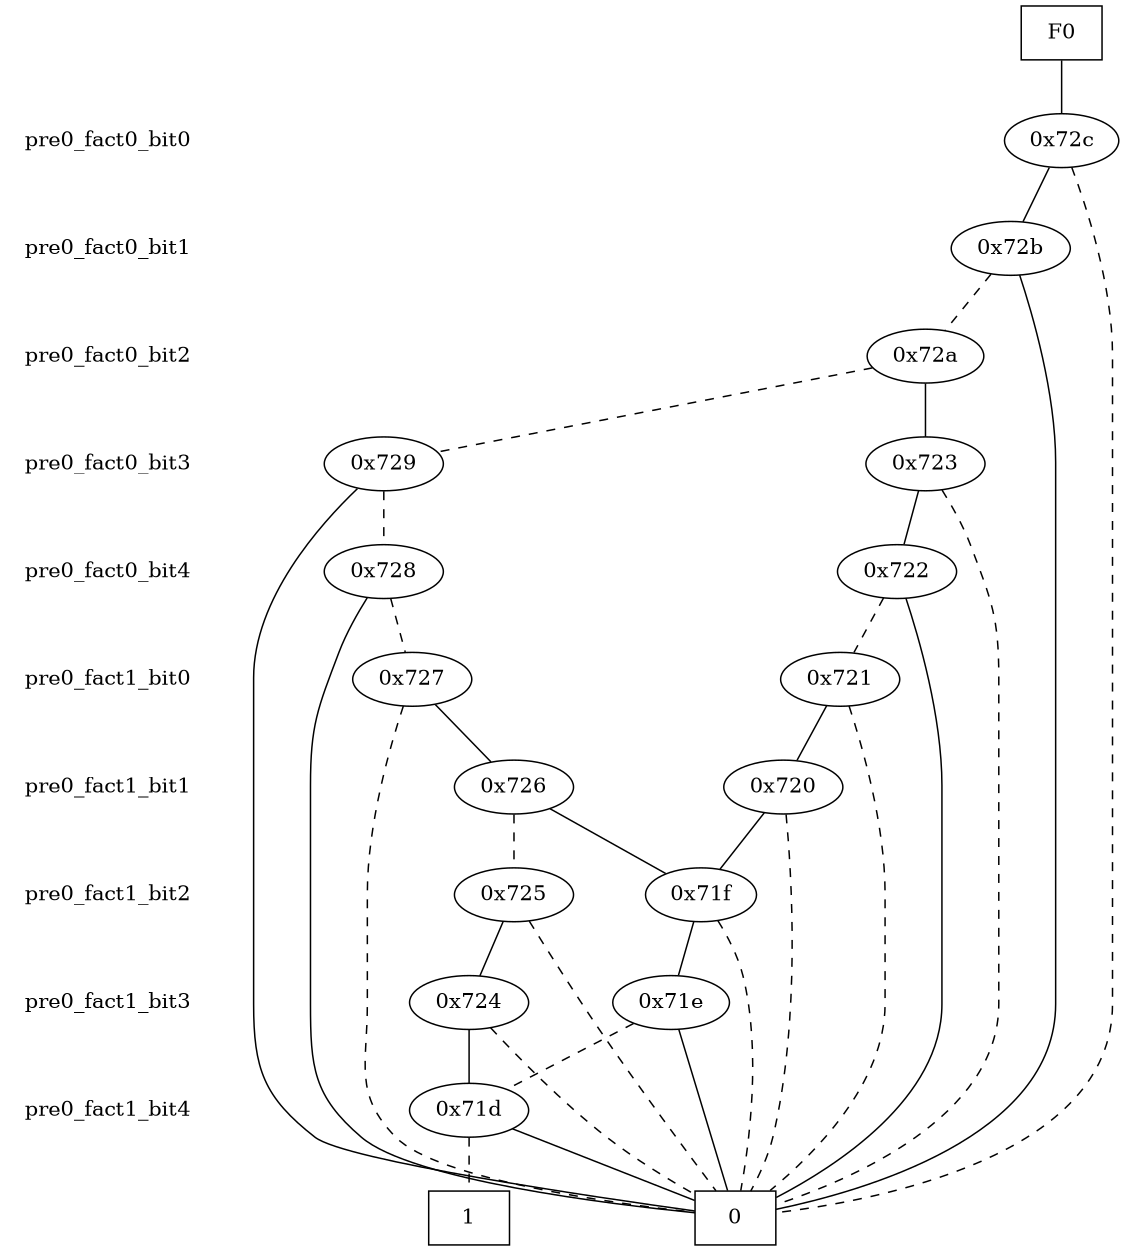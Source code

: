 digraph "DD" {
size = "7.5,10"
center = true;
edge [dir = none];
{ node [shape = plaintext];
  edge [style = invis];
  "CONST NODES" [style = invis];
" pre0_fact0_bit0 " -> " pre0_fact0_bit1 " -> " pre0_fact0_bit2 " -> " pre0_fact0_bit3 " -> " pre0_fact0_bit4 " -> " pre0_fact1_bit0 " -> " pre0_fact1_bit1 " -> " pre0_fact1_bit2 " -> " pre0_fact1_bit3 " -> " pre0_fact1_bit4 " -> "CONST NODES"; 
}
{ rank = same; node [shape = box]; edge [style = invis];
"F0"; }
{ rank = same; " pre0_fact0_bit0 ";
"0x72c";
}
{ rank = same; " pre0_fact0_bit1 ";
"0x72b";
}
{ rank = same; " pre0_fact0_bit2 ";
"0x72a";
}
{ rank = same; " pre0_fact0_bit3 ";
"0x723";
"0x729";
}
{ rank = same; " pre0_fact0_bit4 ";
"0x722";
"0x728";
}
{ rank = same; " pre0_fact1_bit0 ";
"0x721";
"0x727";
}
{ rank = same; " pre0_fact1_bit1 ";
"0x720";
"0x726";
}
{ rank = same; " pre0_fact1_bit2 ";
"0x71f";
"0x725";
}
{ rank = same; " pre0_fact1_bit3 ";
"0x724";
"0x71e";
}
{ rank = same; " pre0_fact1_bit4 ";
"0x71d";
}
{ rank = same; "CONST NODES";
{ node [shape = box]; "0x69c";
"0x69b";
}
}
"F0" -> "0x72c" [style = solid];
"0x72c" -> "0x72b";
"0x72c" -> "0x69c" [style = dashed];
"0x72b" -> "0x69c";
"0x72b" -> "0x72a" [style = dashed];
"0x72a" -> "0x723";
"0x72a" -> "0x729" [style = dashed];
"0x723" -> "0x722";
"0x723" -> "0x69c" [style = dashed];
"0x729" -> "0x69c";
"0x729" -> "0x728" [style = dashed];
"0x722" -> "0x69c";
"0x722" -> "0x721" [style = dashed];
"0x728" -> "0x69c";
"0x728" -> "0x727" [style = dashed];
"0x721" -> "0x720";
"0x721" -> "0x69c" [style = dashed];
"0x727" -> "0x726";
"0x727" -> "0x69c" [style = dashed];
"0x720" -> "0x71f";
"0x720" -> "0x69c" [style = dashed];
"0x726" -> "0x71f";
"0x726" -> "0x725" [style = dashed];
"0x71f" -> "0x71e";
"0x71f" -> "0x69c" [style = dashed];
"0x725" -> "0x724";
"0x725" -> "0x69c" [style = dashed];
"0x724" -> "0x71d";
"0x724" -> "0x69c" [style = dashed];
"0x71e" -> "0x69c";
"0x71e" -> "0x71d" [style = dashed];
"0x71d" -> "0x69c";
"0x71d" -> "0x69b" [style = dashed];
"0x69c" [label = "0"];
"0x69b" [label = "1"];
}
